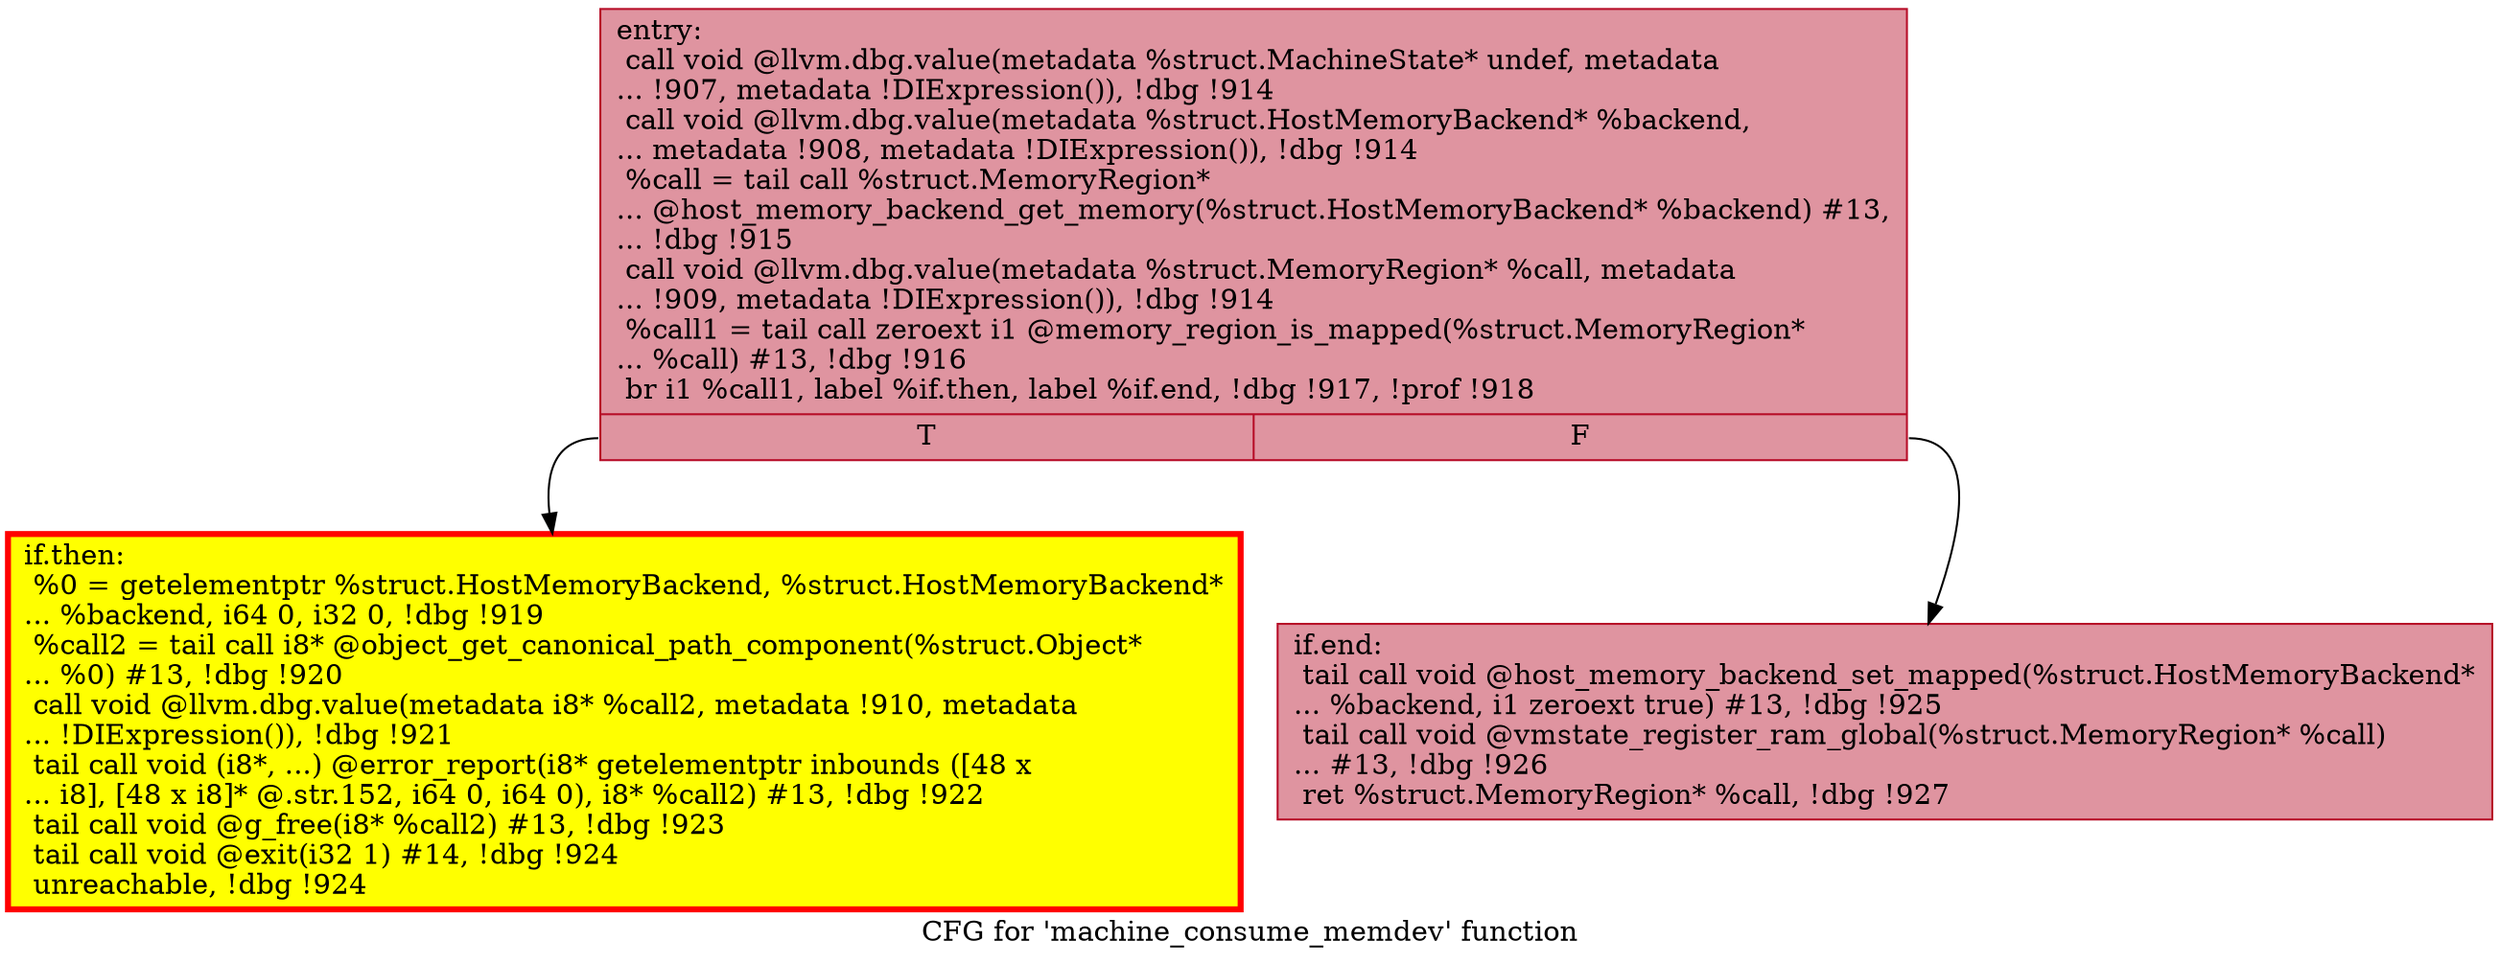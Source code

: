 digraph "CFG for 'machine_consume_memdev' function" {
	label="CFG for 'machine_consume_memdev' function";

	Node0x564d9f507170 [shape=record,color="#b70d28ff", style=filled, fillcolor="#b70d2870",label="{entry:\l  call void @llvm.dbg.value(metadata %struct.MachineState* undef, metadata\l... !907, metadata !DIExpression()), !dbg !914\l  call void @llvm.dbg.value(metadata %struct.HostMemoryBackend* %backend,\l... metadata !908, metadata !DIExpression()), !dbg !914\l  %call = tail call %struct.MemoryRegion*\l... @host_memory_backend_get_memory(%struct.HostMemoryBackend* %backend) #13,\l... !dbg !915\l  call void @llvm.dbg.value(metadata %struct.MemoryRegion* %call, metadata\l... !909, metadata !DIExpression()), !dbg !914\l  %call1 = tail call zeroext i1 @memory_region_is_mapped(%struct.MemoryRegion*\l... %call) #13, !dbg !916\l  br i1 %call1, label %if.then, label %if.end, !dbg !917, !prof !918\l|{<s0>T|<s1>F}}"];
	Node0x564d9f507170:s0 -> Node0x564d9f507cc0;
	Node0x564d9f507170:s1 -> Node0x564d9f507d10;
	Node0x564d9f507cc0 [shape=record,penwidth=3.0, style="filled", color="red", fillcolor="yellow",label="{if.then:                                          \l  %0 = getelementptr %struct.HostMemoryBackend, %struct.HostMemoryBackend*\l... %backend, i64 0, i32 0, !dbg !919\l  %call2 = tail call i8* @object_get_canonical_path_component(%struct.Object*\l... %0) #13, !dbg !920\l  call void @llvm.dbg.value(metadata i8* %call2, metadata !910, metadata\l... !DIExpression()), !dbg !921\l  tail call void (i8*, ...) @error_report(i8* getelementptr inbounds ([48 x\l... i8], [48 x i8]* @.str.152, i64 0, i64 0), i8* %call2) #13, !dbg !922\l  tail call void @g_free(i8* %call2) #13, !dbg !923\l  tail call void @exit(i32 1) #14, !dbg !924\l  unreachable, !dbg !924\l}"];
	Node0x564d9f507d10 [shape=record,color="#b70d28ff", style=filled, fillcolor="#b70d2870",label="{if.end:                                           \l  tail call void @host_memory_backend_set_mapped(%struct.HostMemoryBackend*\l... %backend, i1 zeroext true) #13, !dbg !925\l  tail call void @vmstate_register_ram_global(%struct.MemoryRegion* %call)\l... #13, !dbg !926\l  ret %struct.MemoryRegion* %call, !dbg !927\l}"];
}
